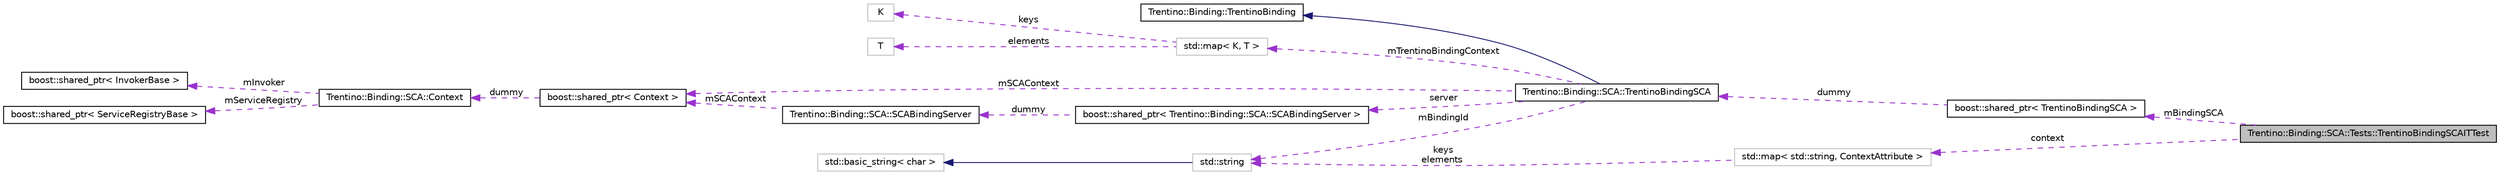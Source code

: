 digraph G
{
  edge [fontname="Helvetica",fontsize="10",labelfontname="Helvetica",labelfontsize="10"];
  node [fontname="Helvetica",fontsize="10",shape=record];
  rankdir="LR";
  Node1 [label="Trentino::Binding::SCA::Tests::TrentinoBindingSCAITTest",height=0.2,width=0.4,color="black", fillcolor="grey75", style="filled" fontcolor="black"];
  Node2 -> Node1 [dir="back",color="darkorchid3",fontsize="10",style="dashed",label=" context" ,fontname="Helvetica"];
  Node2 [label="std::map\< std::string, ContextAttribute \>",height=0.2,width=0.4,color="grey75", fillcolor="white", style="filled"];
  Node3 -> Node2 [dir="back",color="darkorchid3",fontsize="10",style="dashed",label=" keys\nelements" ,fontname="Helvetica"];
  Node3 [label="std::string",height=0.2,width=0.4,color="grey75", fillcolor="white", style="filled",tooltip="STL class."];
  Node4 -> Node3 [dir="back",color="midnightblue",fontsize="10",style="solid",fontname="Helvetica"];
  Node4 [label="std::basic_string\< char \>",height=0.2,width=0.4,color="grey75", fillcolor="white", style="filled",tooltip="STL class."];
  Node5 -> Node1 [dir="back",color="darkorchid3",fontsize="10",style="dashed",label=" mBindingSCA" ,fontname="Helvetica"];
  Node5 [label="boost::shared_ptr\< TrentinoBindingSCA \>",height=0.2,width=0.4,color="black", fillcolor="white", style="filled",URL="$classboost_1_1shared__ptr.html"];
  Node6 -> Node5 [dir="back",color="darkorchid3",fontsize="10",style="dashed",label=" dummy" ,fontname="Helvetica"];
  Node6 [label="Trentino::Binding::SCA::TrentinoBindingSCA",height=0.2,width=0.4,color="black", fillcolor="white", style="filled",URL="$class_trentino_1_1_binding_1_1_s_c_a_1_1_trentino_binding_s_c_a.html",tooltip="The Trentino SCA Binding implementation main class."];
  Node7 -> Node6 [dir="back",color="midnightblue",fontsize="10",style="solid",fontname="Helvetica"];
  Node7 [label="Trentino::Binding::TrentinoBinding",height=0.2,width=0.4,color="black", fillcolor="white", style="filled",URL="$class_trentino_1_1_binding_1_1_trentino_binding.html",tooltip="A Trentino Binding all Bindings should implement this interface, so that the Binding Manager can mana..."];
  Node8 -> Node6 [dir="back",color="darkorchid3",fontsize="10",style="dashed",label=" mTrentinoBindingContext" ,fontname="Helvetica"];
  Node8 [label="std::map\< K, T \>",height=0.2,width=0.4,color="grey75", fillcolor="white", style="filled",tooltip="STL class."];
  Node9 -> Node8 [dir="back",color="darkorchid3",fontsize="10",style="dashed",label=" keys" ,fontname="Helvetica"];
  Node9 [label="K",height=0.2,width=0.4,color="grey75", fillcolor="white", style="filled"];
  Node10 -> Node8 [dir="back",color="darkorchid3",fontsize="10",style="dashed",label=" elements" ,fontname="Helvetica"];
  Node10 [label="T",height=0.2,width=0.4,color="grey75", fillcolor="white", style="filled"];
  Node11 -> Node6 [dir="back",color="darkorchid3",fontsize="10",style="dashed",label=" server" ,fontname="Helvetica"];
  Node11 [label="boost::shared_ptr\< Trentino::Binding::SCA::SCABindingServer \>",height=0.2,width=0.4,color="black", fillcolor="white", style="filled",URL="$classboost_1_1shared__ptr.html"];
  Node12 -> Node11 [dir="back",color="darkorchid3",fontsize="10",style="dashed",label=" dummy" ,fontname="Helvetica"];
  Node12 [label="Trentino::Binding::SCA::SCABindingServer",height=0.2,width=0.4,color="black", fillcolor="white", style="filled",URL="$class_trentino_1_1_binding_1_1_s_c_a_1_1_s_c_a_binding_server.html",tooltip="The SCA Binding TCP Server."];
  Node13 -> Node12 [dir="back",color="darkorchid3",fontsize="10",style="dashed",label=" mSCAContext" ,fontname="Helvetica"];
  Node13 [label="boost::shared_ptr\< Context \>",height=0.2,width=0.4,color="black", fillcolor="white", style="filled",URL="$classboost_1_1shared__ptr.html"];
  Node14 -> Node13 [dir="back",color="darkorchid3",fontsize="10",style="dashed",label=" dummy" ,fontname="Helvetica"];
  Node14 [label="Trentino::Binding::SCA::Context",height=0.2,width=0.4,color="black", fillcolor="white", style="filled",URL="$class_trentino_1_1_binding_1_1_s_c_a_1_1_context.html",tooltip="This clas contains external dependencies of the SCA Binding Module."];
  Node15 -> Node14 [dir="back",color="darkorchid3",fontsize="10",style="dashed",label=" mInvoker" ,fontname="Helvetica"];
  Node15 [label="boost::shared_ptr\< InvokerBase \>",height=0.2,width=0.4,color="black", fillcolor="white", style="filled",URL="$classboost_1_1shared__ptr.html"];
  Node16 -> Node14 [dir="back",color="darkorchid3",fontsize="10",style="dashed",label=" mServiceRegistry" ,fontname="Helvetica"];
  Node16 [label="boost::shared_ptr\< ServiceRegistryBase \>",height=0.2,width=0.4,color="black", fillcolor="white", style="filled",URL="$classboost_1_1shared__ptr.html"];
  Node13 -> Node6 [dir="back",color="darkorchid3",fontsize="10",style="dashed",label=" mSCAContext" ,fontname="Helvetica"];
  Node3 -> Node6 [dir="back",color="darkorchid3",fontsize="10",style="dashed",label=" mBindingId" ,fontname="Helvetica"];
}
